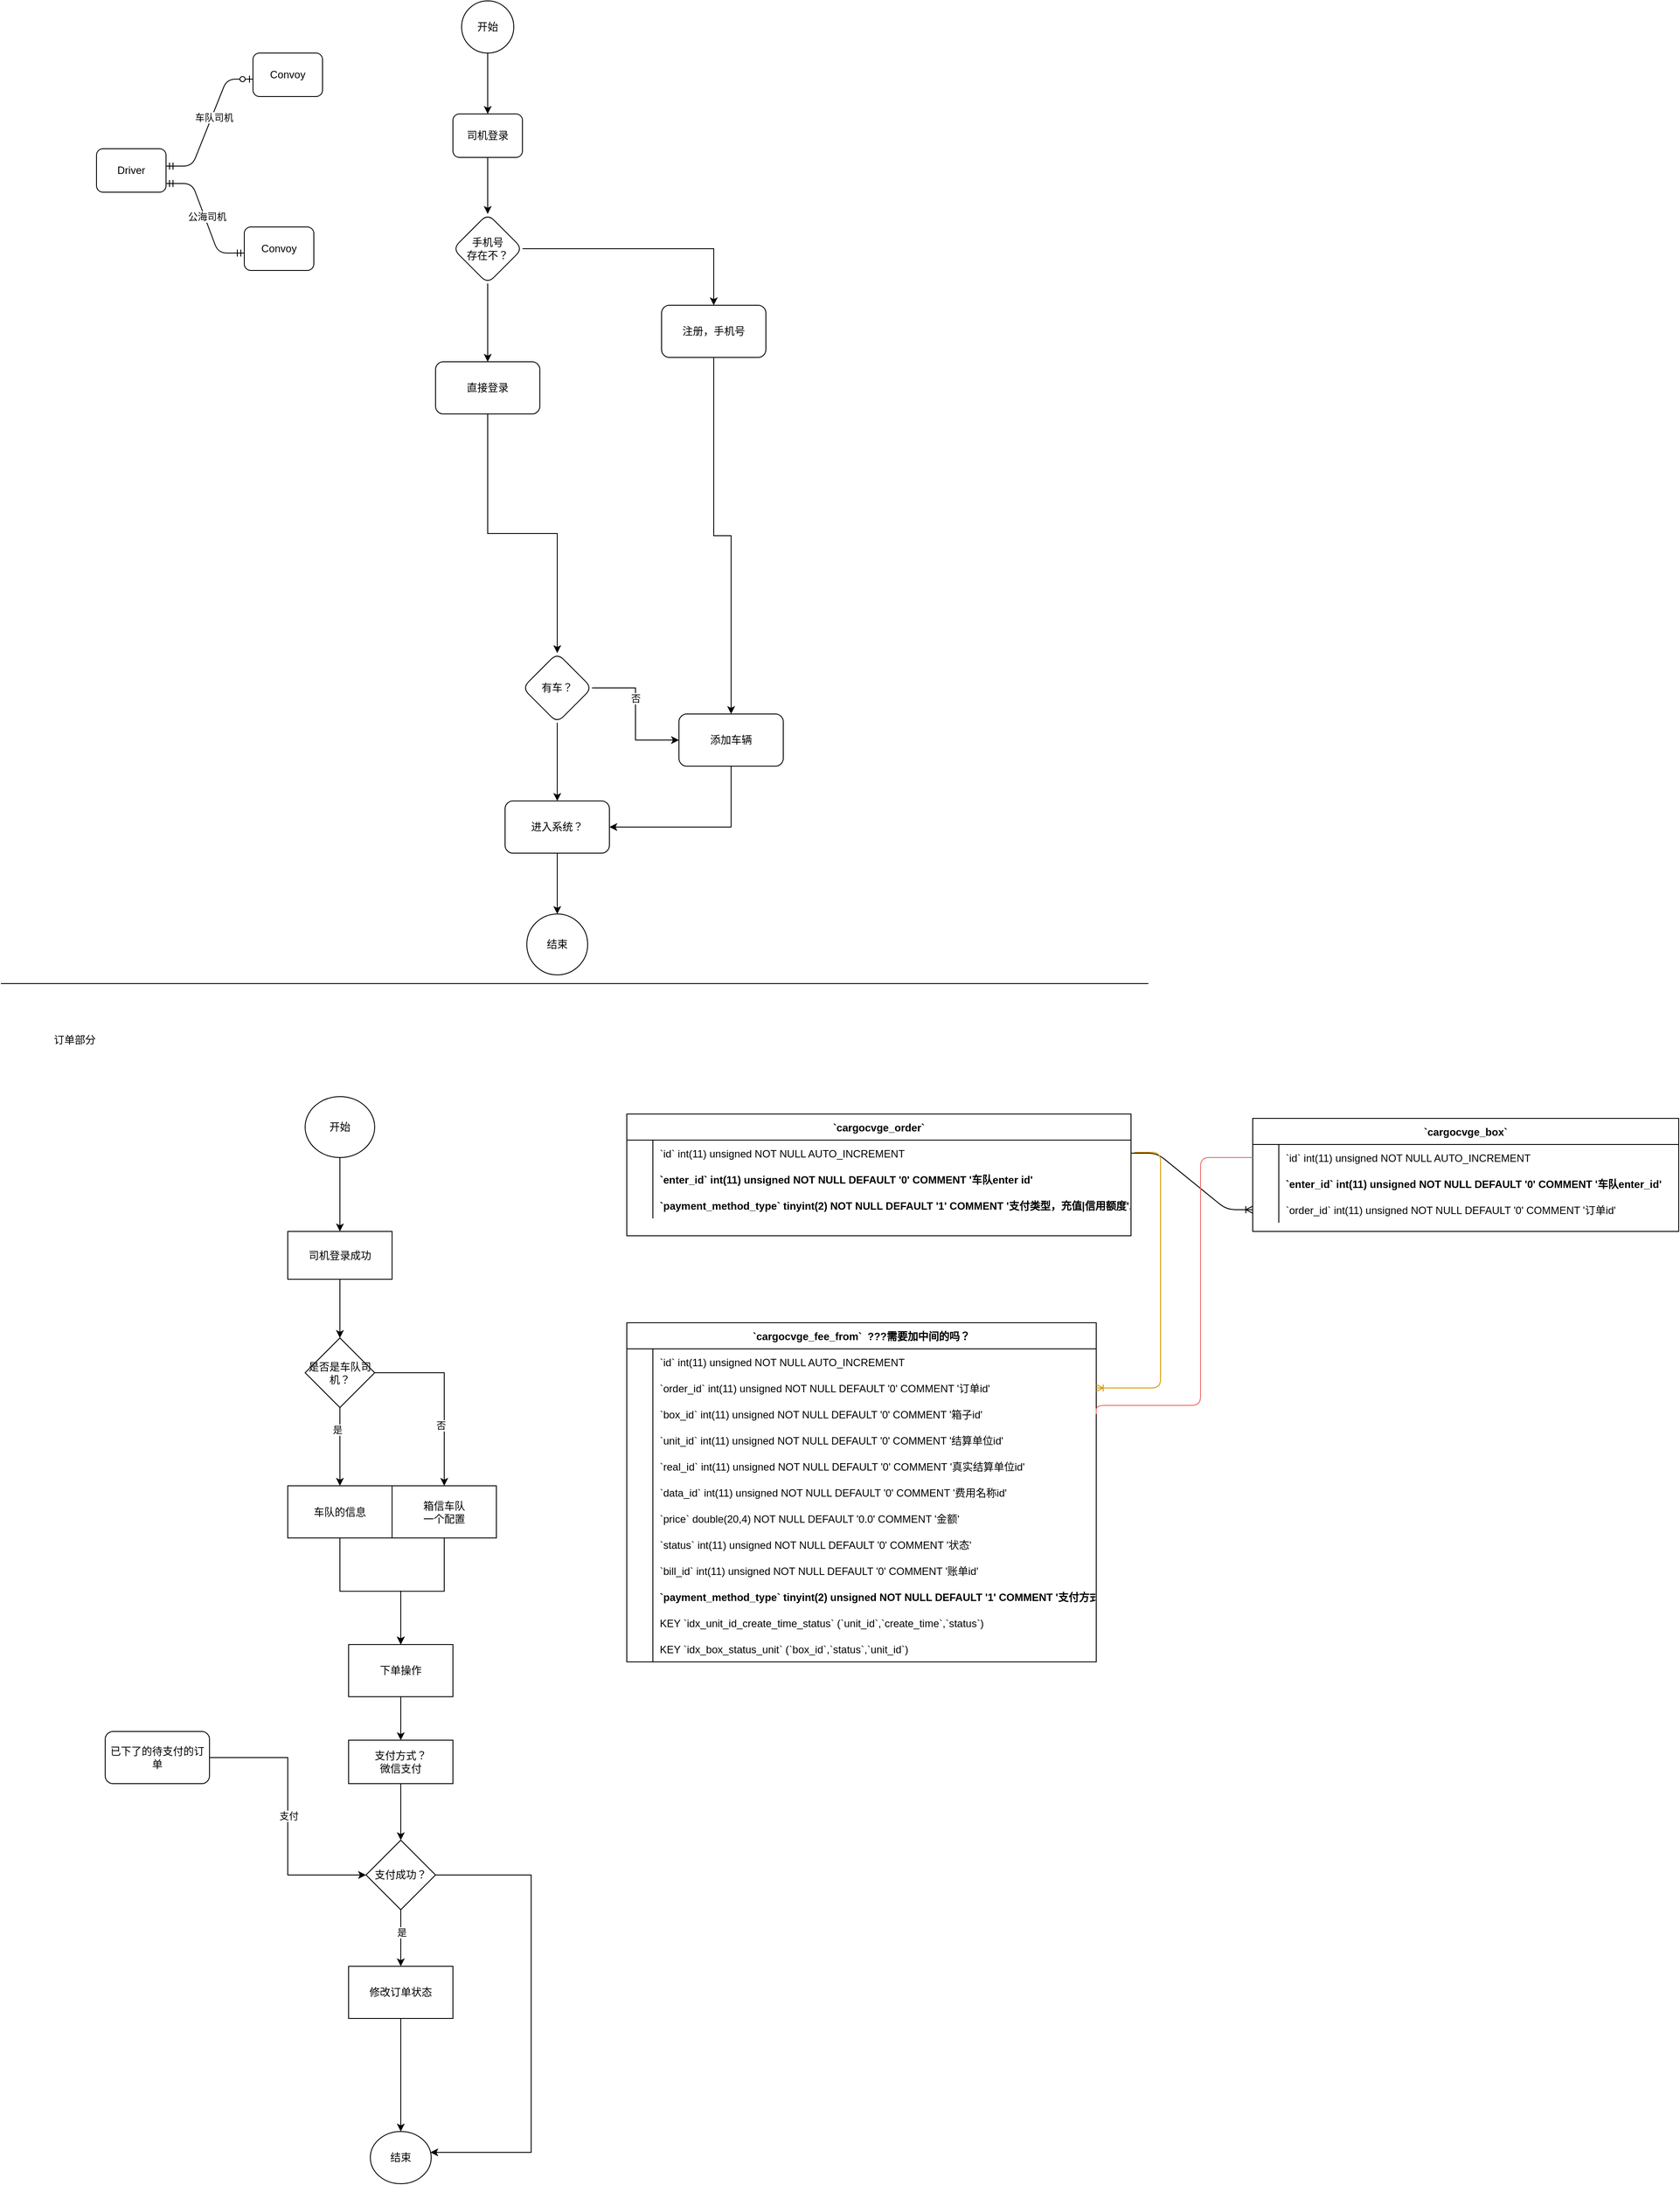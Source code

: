 <mxfile version="14.6.11" type="github">
  <diagram id="6CkrAAGylQR2G6XSMfIu" name="第 1 页">
    <mxGraphModel dx="1881" dy="820" grid="1" gridSize="10" guides="1" tooltips="1" connect="1" arrows="1" fold="1" page="1" pageScale="1" pageWidth="827" pageHeight="1169" math="0" shadow="0">
      <root>
        <mxCell id="0" />
        <mxCell id="1" parent="0" />
        <mxCell id="uRQpyjv6LIRqwJX738AH-2" value="Driver" style="rounded=1;whiteSpace=wrap;html=1;" vertex="1" parent="1">
          <mxGeometry x="140" y="250" width="80" height="50" as="geometry" />
        </mxCell>
        <mxCell id="uRQpyjv6LIRqwJX738AH-3" value="Convoy" style="rounded=1;whiteSpace=wrap;html=1;" vertex="1" parent="1">
          <mxGeometry x="320" y="140" width="80" height="50" as="geometry" />
        </mxCell>
        <mxCell id="uRQpyjv6LIRqwJX738AH-5" value="Convoy" style="rounded=1;whiteSpace=wrap;html=1;" vertex="1" parent="1">
          <mxGeometry x="310" y="340" width="80" height="50" as="geometry" />
        </mxCell>
        <mxCell id="uRQpyjv6LIRqwJX738AH-9" value="" style="edgeStyle=entityRelationEdgeStyle;fontSize=12;html=1;endArrow=ERmandOne;startArrow=ERmandOne;" edge="1" parent="1">
          <mxGeometry width="100" height="100" relative="1" as="geometry">
            <mxPoint x="220" y="290" as="sourcePoint" />
            <mxPoint x="310" y="370" as="targetPoint" />
          </mxGeometry>
        </mxCell>
        <mxCell id="uRQpyjv6LIRqwJX738AH-12" value="公海司机" style="edgeLabel;html=1;align=center;verticalAlign=middle;resizable=0;points=[];" vertex="1" connectable="0" parent="uRQpyjv6LIRqwJX738AH-9">
          <mxGeometry x="-0.016" y="3" relative="1" as="geometry">
            <mxPoint x="-1" as="offset" />
          </mxGeometry>
        </mxCell>
        <mxCell id="uRQpyjv6LIRqwJX738AH-10" value="" style="edgeStyle=entityRelationEdgeStyle;fontSize=12;html=1;endArrow=ERzeroToOne;startArrow=ERmandOne;" edge="1" parent="1">
          <mxGeometry width="100" height="100" relative="1" as="geometry">
            <mxPoint x="220" y="270" as="sourcePoint" />
            <mxPoint x="320" y="170" as="targetPoint" />
          </mxGeometry>
        </mxCell>
        <mxCell id="uRQpyjv6LIRqwJX738AH-11" value="车队司机" style="edgeLabel;html=1;align=center;verticalAlign=middle;resizable=0;points=[];" vertex="1" connectable="0" parent="uRQpyjv6LIRqwJX738AH-10">
          <mxGeometry x="0.089" y="-2" relative="1" as="geometry">
            <mxPoint as="offset" />
          </mxGeometry>
        </mxCell>
        <mxCell id="uRQpyjv6LIRqwJX738AH-17" style="edgeStyle=orthogonalEdgeStyle;rounded=0;orthogonalLoop=1;jettySize=auto;html=1;exitX=0.5;exitY=1;exitDx=0;exitDy=0;entryX=0.5;entryY=0;entryDx=0;entryDy=0;" edge="1" parent="1" source="uRQpyjv6LIRqwJX738AH-15" target="uRQpyjv6LIRqwJX738AH-16">
          <mxGeometry relative="1" as="geometry" />
        </mxCell>
        <mxCell id="uRQpyjv6LIRqwJX738AH-15" value="开始" style="ellipse;whiteSpace=wrap;html=1;" vertex="1" parent="1">
          <mxGeometry x="560" y="80" width="60" height="60" as="geometry" />
        </mxCell>
        <mxCell id="uRQpyjv6LIRqwJX738AH-19" value="" style="edgeStyle=orthogonalEdgeStyle;rounded=0;orthogonalLoop=1;jettySize=auto;html=1;" edge="1" parent="1" source="uRQpyjv6LIRqwJX738AH-16" target="uRQpyjv6LIRqwJX738AH-18">
          <mxGeometry relative="1" as="geometry" />
        </mxCell>
        <mxCell id="uRQpyjv6LIRqwJX738AH-16" value="司机登录" style="rounded=1;whiteSpace=wrap;html=1;" vertex="1" parent="1">
          <mxGeometry x="550" y="210" width="80" height="50" as="geometry" />
        </mxCell>
        <mxCell id="uRQpyjv6LIRqwJX738AH-21" value="" style="edgeStyle=orthogonalEdgeStyle;rounded=0;orthogonalLoop=1;jettySize=auto;html=1;" edge="1" parent="1" source="uRQpyjv6LIRqwJX738AH-18" target="uRQpyjv6LIRqwJX738AH-20">
          <mxGeometry relative="1" as="geometry" />
        </mxCell>
        <mxCell id="uRQpyjv6LIRqwJX738AH-23" value="" style="edgeStyle=orthogonalEdgeStyle;rounded=0;orthogonalLoop=1;jettySize=auto;html=1;" edge="1" parent="1" source="uRQpyjv6LIRqwJX738AH-18" target="uRQpyjv6LIRqwJX738AH-22">
          <mxGeometry relative="1" as="geometry" />
        </mxCell>
        <mxCell id="uRQpyjv6LIRqwJX738AH-18" value="手机号&lt;br&gt;存在不？" style="rhombus;whiteSpace=wrap;html=1;rounded=1;" vertex="1" parent="1">
          <mxGeometry x="550" y="325" width="80" height="80" as="geometry" />
        </mxCell>
        <mxCell id="uRQpyjv6LIRqwJX738AH-47" style="edgeStyle=orthogonalEdgeStyle;rounded=0;orthogonalLoop=1;jettySize=auto;html=1;exitX=0.5;exitY=1;exitDx=0;exitDy=0;" edge="1" parent="1" source="uRQpyjv6LIRqwJX738AH-20" target="uRQpyjv6LIRqwJX738AH-31">
          <mxGeometry relative="1" as="geometry" />
        </mxCell>
        <mxCell id="uRQpyjv6LIRqwJX738AH-20" value="直接登录" style="whiteSpace=wrap;html=1;rounded=1;" vertex="1" parent="1">
          <mxGeometry x="530" y="495" width="120" height="60" as="geometry" />
        </mxCell>
        <mxCell id="uRQpyjv6LIRqwJX738AH-48" style="edgeStyle=orthogonalEdgeStyle;rounded=0;orthogonalLoop=1;jettySize=auto;html=1;entryX=0.5;entryY=0;entryDx=0;entryDy=0;" edge="1" parent="1" source="uRQpyjv6LIRqwJX738AH-22" target="uRQpyjv6LIRqwJX738AH-34">
          <mxGeometry relative="1" as="geometry" />
        </mxCell>
        <mxCell id="uRQpyjv6LIRqwJX738AH-22" value="注册，手机号" style="whiteSpace=wrap;html=1;rounded=1;" vertex="1" parent="1">
          <mxGeometry x="790" y="430" width="120" height="60" as="geometry" />
        </mxCell>
        <mxCell id="uRQpyjv6LIRqwJX738AH-35" value="" style="edgeStyle=orthogonalEdgeStyle;rounded=0;orthogonalLoop=1;jettySize=auto;html=1;" edge="1" parent="1" source="uRQpyjv6LIRqwJX738AH-31" target="uRQpyjv6LIRqwJX738AH-34">
          <mxGeometry relative="1" as="geometry" />
        </mxCell>
        <mxCell id="uRQpyjv6LIRqwJX738AH-36" value="否" style="edgeLabel;html=1;align=center;verticalAlign=middle;resizable=0;points=[];" vertex="1" connectable="0" parent="uRQpyjv6LIRqwJX738AH-35">
          <mxGeometry x="-0.233" relative="1" as="geometry">
            <mxPoint as="offset" />
          </mxGeometry>
        </mxCell>
        <mxCell id="uRQpyjv6LIRqwJX738AH-38" value="" style="edgeStyle=orthogonalEdgeStyle;rounded=0;orthogonalLoop=1;jettySize=auto;html=1;" edge="1" parent="1" source="uRQpyjv6LIRqwJX738AH-31" target="uRQpyjv6LIRqwJX738AH-37">
          <mxGeometry relative="1" as="geometry" />
        </mxCell>
        <mxCell id="uRQpyjv6LIRqwJX738AH-31" value="有车？" style="rhombus;whiteSpace=wrap;html=1;rounded=1;" vertex="1" parent="1">
          <mxGeometry x="630" y="830" width="80" height="80" as="geometry" />
        </mxCell>
        <mxCell id="uRQpyjv6LIRqwJX738AH-39" style="edgeStyle=orthogonalEdgeStyle;rounded=0;orthogonalLoop=1;jettySize=auto;html=1;exitX=0.5;exitY=1;exitDx=0;exitDy=0;entryX=1;entryY=0.5;entryDx=0;entryDy=0;" edge="1" parent="1" source="uRQpyjv6LIRqwJX738AH-34" target="uRQpyjv6LIRqwJX738AH-37">
          <mxGeometry relative="1" as="geometry" />
        </mxCell>
        <mxCell id="uRQpyjv6LIRqwJX738AH-34" value="添加车辆" style="whiteSpace=wrap;html=1;rounded=1;" vertex="1" parent="1">
          <mxGeometry x="810" y="900" width="120" height="60" as="geometry" />
        </mxCell>
        <mxCell id="uRQpyjv6LIRqwJX738AH-41" value="" style="edgeStyle=orthogonalEdgeStyle;rounded=0;orthogonalLoop=1;jettySize=auto;html=1;" edge="1" parent="1" source="uRQpyjv6LIRqwJX738AH-37" target="uRQpyjv6LIRqwJX738AH-40">
          <mxGeometry relative="1" as="geometry" />
        </mxCell>
        <mxCell id="uRQpyjv6LIRqwJX738AH-37" value="进入系统？" style="whiteSpace=wrap;html=1;rounded=1;" vertex="1" parent="1">
          <mxGeometry x="610" y="1000" width="120" height="60" as="geometry" />
        </mxCell>
        <mxCell id="uRQpyjv6LIRqwJX738AH-40" value="结束" style="ellipse;whiteSpace=wrap;html=1;rounded=1;" vertex="1" parent="1">
          <mxGeometry x="635" y="1130" width="70" height="70" as="geometry" />
        </mxCell>
        <mxCell id="uRQpyjv6LIRqwJX738AH-49" value="" style="endArrow=none;html=1;" edge="1" parent="1">
          <mxGeometry width="50" height="50" relative="1" as="geometry">
            <mxPoint x="30" y="1210" as="sourcePoint" />
            <mxPoint x="1350" y="1210" as="targetPoint" />
          </mxGeometry>
        </mxCell>
        <mxCell id="uRQpyjv6LIRqwJX738AH-51" value="订单部分" style="text;html=1;strokeColor=none;fillColor=none;align=center;verticalAlign=middle;whiteSpace=wrap;rounded=0;" vertex="1" parent="1">
          <mxGeometry x="80" y="1260" width="70" height="30" as="geometry" />
        </mxCell>
        <mxCell id="uRQpyjv6LIRqwJX738AH-54" value="" style="edgeStyle=orthogonalEdgeStyle;rounded=0;orthogonalLoop=1;jettySize=auto;html=1;" edge="1" parent="1" source="uRQpyjv6LIRqwJX738AH-52" target="uRQpyjv6LIRqwJX738AH-53">
          <mxGeometry relative="1" as="geometry" />
        </mxCell>
        <mxCell id="uRQpyjv6LIRqwJX738AH-52" value="开始" style="ellipse;whiteSpace=wrap;html=1;" vertex="1" parent="1">
          <mxGeometry x="380" y="1340" width="80" height="70" as="geometry" />
        </mxCell>
        <mxCell id="uRQpyjv6LIRqwJX738AH-56" value="" style="edgeStyle=orthogonalEdgeStyle;rounded=0;orthogonalLoop=1;jettySize=auto;html=1;" edge="1" parent="1" source="uRQpyjv6LIRqwJX738AH-53" target="uRQpyjv6LIRqwJX738AH-55">
          <mxGeometry relative="1" as="geometry" />
        </mxCell>
        <mxCell id="uRQpyjv6LIRqwJX738AH-53" value="司机登录成功" style="whiteSpace=wrap;html=1;" vertex="1" parent="1">
          <mxGeometry x="360" y="1495" width="120" height="55" as="geometry" />
        </mxCell>
        <mxCell id="uRQpyjv6LIRqwJX738AH-58" value="" style="edgeStyle=orthogonalEdgeStyle;rounded=0;orthogonalLoop=1;jettySize=auto;html=1;" edge="1" parent="1" source="uRQpyjv6LIRqwJX738AH-55" target="uRQpyjv6LIRqwJX738AH-57">
          <mxGeometry relative="1" as="geometry" />
        </mxCell>
        <mxCell id="uRQpyjv6LIRqwJX738AH-61" value="是" style="edgeLabel;html=1;align=center;verticalAlign=middle;resizable=0;points=[];" vertex="1" connectable="0" parent="uRQpyjv6LIRqwJX738AH-58">
          <mxGeometry x="-0.456" y="-3" relative="1" as="geometry">
            <mxPoint y="1" as="offset" />
          </mxGeometry>
        </mxCell>
        <mxCell id="uRQpyjv6LIRqwJX738AH-60" style="edgeStyle=orthogonalEdgeStyle;rounded=0;orthogonalLoop=1;jettySize=auto;html=1;exitX=1;exitY=0.5;exitDx=0;exitDy=0;entryX=0.5;entryY=0;entryDx=0;entryDy=0;" edge="1" parent="1" source="uRQpyjv6LIRqwJX738AH-55" target="uRQpyjv6LIRqwJX738AH-59">
          <mxGeometry relative="1" as="geometry" />
        </mxCell>
        <mxCell id="uRQpyjv6LIRqwJX738AH-62" value="否" style="edgeLabel;html=1;align=center;verticalAlign=middle;resizable=0;points=[];" vertex="1" connectable="0" parent="uRQpyjv6LIRqwJX738AH-60">
          <mxGeometry x="0.338" y="-4" relative="1" as="geometry">
            <mxPoint as="offset" />
          </mxGeometry>
        </mxCell>
        <mxCell id="uRQpyjv6LIRqwJX738AH-55" value="是否是车队司机？" style="rhombus;whiteSpace=wrap;html=1;" vertex="1" parent="1">
          <mxGeometry x="380" y="1617.5" width="80" height="80" as="geometry" />
        </mxCell>
        <mxCell id="uRQpyjv6LIRqwJX738AH-64" value="" style="edgeStyle=orthogonalEdgeStyle;rounded=0;orthogonalLoop=1;jettySize=auto;html=1;" edge="1" parent="1" source="uRQpyjv6LIRqwJX738AH-57" target="uRQpyjv6LIRqwJX738AH-63">
          <mxGeometry relative="1" as="geometry" />
        </mxCell>
        <mxCell id="uRQpyjv6LIRqwJX738AH-57" value="车队的信息" style="whiteSpace=wrap;html=1;" vertex="1" parent="1">
          <mxGeometry x="360" y="1787.5" width="120" height="60" as="geometry" />
        </mxCell>
        <mxCell id="uRQpyjv6LIRqwJX738AH-65" style="edgeStyle=orthogonalEdgeStyle;rounded=0;orthogonalLoop=1;jettySize=auto;html=1;exitX=0.5;exitY=1;exitDx=0;exitDy=0;" edge="1" parent="1" source="uRQpyjv6LIRqwJX738AH-59" target="uRQpyjv6LIRqwJX738AH-63">
          <mxGeometry relative="1" as="geometry" />
        </mxCell>
        <mxCell id="uRQpyjv6LIRqwJX738AH-59" value="箱信车队&lt;br&gt;一个配置" style="whiteSpace=wrap;html=1;" vertex="1" parent="1">
          <mxGeometry x="480" y="1787.5" width="120" height="60" as="geometry" />
        </mxCell>
        <mxCell id="uRQpyjv6LIRqwJX738AH-67" value="" style="edgeStyle=orthogonalEdgeStyle;rounded=0;orthogonalLoop=1;jettySize=auto;html=1;" edge="1" parent="1" source="uRQpyjv6LIRqwJX738AH-63" target="uRQpyjv6LIRqwJX738AH-66">
          <mxGeometry relative="1" as="geometry" />
        </mxCell>
        <mxCell id="uRQpyjv6LIRqwJX738AH-63" value="下单操作" style="whiteSpace=wrap;html=1;" vertex="1" parent="1">
          <mxGeometry x="430" y="1970" width="120" height="60" as="geometry" />
        </mxCell>
        <mxCell id="uRQpyjv6LIRqwJX738AH-72" value="" style="edgeStyle=orthogonalEdgeStyle;rounded=0;orthogonalLoop=1;jettySize=auto;html=1;" edge="1" parent="1" source="uRQpyjv6LIRqwJX738AH-66" target="uRQpyjv6LIRqwJX738AH-71">
          <mxGeometry relative="1" as="geometry" />
        </mxCell>
        <mxCell id="uRQpyjv6LIRqwJX738AH-66" value="支付方式？&lt;br&gt;微信支付" style="whiteSpace=wrap;html=1;" vertex="1" parent="1">
          <mxGeometry x="430" y="2080" width="120" height="50" as="geometry" />
        </mxCell>
        <mxCell id="uRQpyjv6LIRqwJX738AH-77" value="" style="edgeStyle=orthogonalEdgeStyle;rounded=0;orthogonalLoop=1;jettySize=auto;html=1;" edge="1" parent="1" source="uRQpyjv6LIRqwJX738AH-68" target="uRQpyjv6LIRqwJX738AH-76">
          <mxGeometry relative="1" as="geometry" />
        </mxCell>
        <mxCell id="uRQpyjv6LIRqwJX738AH-68" value="修改订单状态" style="whiteSpace=wrap;html=1;" vertex="1" parent="1">
          <mxGeometry x="430" y="2340" width="120" height="60" as="geometry" />
        </mxCell>
        <mxCell id="uRQpyjv6LIRqwJX738AH-73" style="edgeStyle=orthogonalEdgeStyle;rounded=0;orthogonalLoop=1;jettySize=auto;html=1;exitX=0.5;exitY=1;exitDx=0;exitDy=0;" edge="1" parent="1" source="uRQpyjv6LIRqwJX738AH-71" target="uRQpyjv6LIRqwJX738AH-68">
          <mxGeometry relative="1" as="geometry" />
        </mxCell>
        <mxCell id="uRQpyjv6LIRqwJX738AH-74" value="是" style="edgeLabel;html=1;align=center;verticalAlign=middle;resizable=0;points=[];" vertex="1" connectable="0" parent="uRQpyjv6LIRqwJX738AH-73">
          <mxGeometry x="-0.2" y="1" relative="1" as="geometry">
            <mxPoint as="offset" />
          </mxGeometry>
        </mxCell>
        <mxCell id="uRQpyjv6LIRqwJX738AH-75" style="edgeStyle=orthogonalEdgeStyle;rounded=0;orthogonalLoop=1;jettySize=auto;html=1;exitX=1;exitY=0.5;exitDx=0;exitDy=0;entryX=0.986;entryY=0.4;entryDx=0;entryDy=0;entryPerimeter=0;" edge="1" parent="1" source="uRQpyjv6LIRqwJX738AH-71" target="uRQpyjv6LIRqwJX738AH-76">
          <mxGeometry relative="1" as="geometry">
            <mxPoint x="700" y="2490" as="targetPoint" />
            <Array as="points">
              <mxPoint x="640" y="2235" />
              <mxPoint x="640" y="2554" />
            </Array>
          </mxGeometry>
        </mxCell>
        <mxCell id="uRQpyjv6LIRqwJX738AH-71" value="支付成功？" style="rhombus;whiteSpace=wrap;html=1;" vertex="1" parent="1">
          <mxGeometry x="450" y="2195" width="80" height="80" as="geometry" />
        </mxCell>
        <mxCell id="uRQpyjv6LIRqwJX738AH-76" value="结束" style="ellipse;whiteSpace=wrap;html=1;" vertex="1" parent="1">
          <mxGeometry x="455" y="2530" width="70" height="60" as="geometry" />
        </mxCell>
        <mxCell id="uRQpyjv6LIRqwJX738AH-79" style="edgeStyle=orthogonalEdgeStyle;rounded=0;orthogonalLoop=1;jettySize=auto;html=1;entryX=0;entryY=0.5;entryDx=0;entryDy=0;" edge="1" parent="1" source="uRQpyjv6LIRqwJX738AH-78" target="uRQpyjv6LIRqwJX738AH-71">
          <mxGeometry relative="1" as="geometry" />
        </mxCell>
        <mxCell id="uRQpyjv6LIRqwJX738AH-80" value="支付" style="edgeLabel;html=1;align=center;verticalAlign=middle;resizable=0;points=[];" vertex="1" connectable="0" parent="uRQpyjv6LIRqwJX738AH-79">
          <mxGeometry x="-0.003" y="1" relative="1" as="geometry">
            <mxPoint as="offset" />
          </mxGeometry>
        </mxCell>
        <mxCell id="uRQpyjv6LIRqwJX738AH-78" value="已下了的待支付的订单" style="rounded=1;whiteSpace=wrap;html=1;" vertex="1" parent="1">
          <mxGeometry x="150" y="2070" width="120" height="60" as="geometry" />
        </mxCell>
        <mxCell id="uRQpyjv6LIRqwJX738AH-81" value="`cargocvge_order`" style="shape=table;startSize=30;container=1;collapsible=1;childLayout=tableLayout;fixedRows=1;rowLines=0;fontStyle=1;align=center;resizeLast=1;" vertex="1" parent="1">
          <mxGeometry x="750" y="1360" width="580" height="140" as="geometry" />
        </mxCell>
        <mxCell id="uRQpyjv6LIRqwJX738AH-82" value="" style="shape=partialRectangle;collapsible=0;dropTarget=0;pointerEvents=0;fillColor=none;points=[[0,0.5],[1,0.5]];portConstraint=eastwest;top=0;left=0;right=0;bottom=0;" vertex="1" parent="uRQpyjv6LIRqwJX738AH-81">
          <mxGeometry y="30" width="580" height="30" as="geometry" />
        </mxCell>
        <mxCell id="uRQpyjv6LIRqwJX738AH-83" value="" style="shape=partialRectangle;overflow=hidden;connectable=0;fillColor=none;top=0;left=0;bottom=0;right=0;" vertex="1" parent="uRQpyjv6LIRqwJX738AH-82">
          <mxGeometry width="30" height="30" as="geometry" />
        </mxCell>
        <mxCell id="uRQpyjv6LIRqwJX738AH-84" value="`id` int(11) unsigned NOT NULL AUTO_INCREMENT" style="shape=partialRectangle;overflow=hidden;connectable=0;fillColor=none;top=0;left=0;bottom=0;right=0;align=left;spacingLeft=6;" vertex="1" parent="uRQpyjv6LIRqwJX738AH-82">
          <mxGeometry x="30" width="550" height="30" as="geometry" />
        </mxCell>
        <mxCell id="uRQpyjv6LIRqwJX738AH-85" value="" style="shape=partialRectangle;collapsible=0;dropTarget=0;pointerEvents=0;fillColor=none;points=[[0,0.5],[1,0.5]];portConstraint=eastwest;top=0;left=0;right=0;bottom=0;" vertex="1" parent="uRQpyjv6LIRqwJX738AH-81">
          <mxGeometry y="60" width="580" height="30" as="geometry" />
        </mxCell>
        <mxCell id="uRQpyjv6LIRqwJX738AH-86" value="" style="shape=partialRectangle;overflow=hidden;connectable=0;fillColor=none;top=0;left=0;bottom=0;right=0;" vertex="1" parent="uRQpyjv6LIRqwJX738AH-85">
          <mxGeometry width="30" height="30" as="geometry" />
        </mxCell>
        <mxCell id="uRQpyjv6LIRqwJX738AH-87" value="`enter_id` int(11) unsigned NOT NULL DEFAULT &#39;0&#39; COMMENT &#39;车队enter id&#39;" style="shape=partialRectangle;overflow=hidden;connectable=0;fillColor=none;top=0;left=0;bottom=0;right=0;align=left;spacingLeft=6;fontStyle=1" vertex="1" parent="uRQpyjv6LIRqwJX738AH-85">
          <mxGeometry x="30" width="550" height="30" as="geometry" />
        </mxCell>
        <mxCell id="uRQpyjv6LIRqwJX738AH-176" style="shape=partialRectangle;collapsible=0;dropTarget=0;pointerEvents=0;fillColor=none;points=[[0,0.5],[1,0.5]];portConstraint=eastwest;top=0;left=0;right=0;bottom=0;" vertex="1" parent="uRQpyjv6LIRqwJX738AH-81">
          <mxGeometry y="90" width="580" height="30" as="geometry" />
        </mxCell>
        <mxCell id="uRQpyjv6LIRqwJX738AH-177" style="shape=partialRectangle;overflow=hidden;connectable=0;fillColor=none;top=0;left=0;bottom=0;right=0;" vertex="1" parent="uRQpyjv6LIRqwJX738AH-176">
          <mxGeometry width="30" height="30" as="geometry" />
        </mxCell>
        <mxCell id="uRQpyjv6LIRqwJX738AH-178" value="`payment_method_type` tinyint(2) NOT NULL DEFAULT &#39;1&#39; COMMENT &#39;支付类型，充值|信用额度&#39;," style="shape=partialRectangle;overflow=hidden;connectable=0;fillColor=none;top=0;left=0;bottom=0;right=0;align=left;spacingLeft=6;fontStyle=1" vertex="1" parent="uRQpyjv6LIRqwJX738AH-176">
          <mxGeometry x="30" width="550" height="30" as="geometry" />
        </mxCell>
        <mxCell id="uRQpyjv6LIRqwJX738AH-166" value="`cargocvge_box`" style="shape=table;startSize=30;container=1;collapsible=1;childLayout=tableLayout;fixedRows=1;rowLines=0;fontStyle=1;align=center;resizeLast=1;" vertex="1" parent="1">
          <mxGeometry x="1470" y="1365" width="490" height="130" as="geometry" />
        </mxCell>
        <mxCell id="uRQpyjv6LIRqwJX738AH-167" value="" style="shape=partialRectangle;collapsible=0;dropTarget=0;pointerEvents=0;fillColor=none;points=[[0,0.5],[1,0.5]];portConstraint=eastwest;top=0;left=0;right=0;bottom=0;" vertex="1" parent="uRQpyjv6LIRqwJX738AH-166">
          <mxGeometry y="30" width="490" height="30" as="geometry" />
        </mxCell>
        <mxCell id="uRQpyjv6LIRqwJX738AH-168" value="" style="shape=partialRectangle;overflow=hidden;connectable=0;fillColor=none;top=0;left=0;bottom=0;right=0;" vertex="1" parent="uRQpyjv6LIRqwJX738AH-167">
          <mxGeometry width="30" height="30" as="geometry" />
        </mxCell>
        <mxCell id="uRQpyjv6LIRqwJX738AH-169" value="`id` int(11) unsigned NOT NULL AUTO_INCREMENT" style="shape=partialRectangle;overflow=hidden;connectable=0;fillColor=none;top=0;left=0;bottom=0;right=0;align=left;spacingLeft=6;" vertex="1" parent="uRQpyjv6LIRqwJX738AH-167">
          <mxGeometry x="30" width="460" height="30" as="geometry" />
        </mxCell>
        <mxCell id="uRQpyjv6LIRqwJX738AH-170" value="" style="shape=partialRectangle;collapsible=0;dropTarget=0;pointerEvents=0;fillColor=none;points=[[0,0.5],[1,0.5]];portConstraint=eastwest;top=0;left=0;right=0;bottom=0;" vertex="1" parent="uRQpyjv6LIRqwJX738AH-166">
          <mxGeometry y="60" width="490" height="30" as="geometry" />
        </mxCell>
        <mxCell id="uRQpyjv6LIRqwJX738AH-171" value="" style="shape=partialRectangle;overflow=hidden;connectable=0;fillColor=none;top=0;left=0;bottom=0;right=0;" vertex="1" parent="uRQpyjv6LIRqwJX738AH-170">
          <mxGeometry width="30" height="30" as="geometry" />
        </mxCell>
        <mxCell id="uRQpyjv6LIRqwJX738AH-172" value="`enter_id` int(11) unsigned NOT NULL DEFAULT &#39;0&#39; COMMENT &#39;车队enter_id&#39;" style="shape=partialRectangle;overflow=hidden;connectable=0;fillColor=none;top=0;left=0;bottom=0;right=0;align=left;spacingLeft=6;fontStyle=1" vertex="1" parent="uRQpyjv6LIRqwJX738AH-170">
          <mxGeometry x="30" width="460" height="30" as="geometry" />
        </mxCell>
        <mxCell id="uRQpyjv6LIRqwJX738AH-173" value="" style="shape=partialRectangle;collapsible=0;dropTarget=0;pointerEvents=0;fillColor=none;points=[[0,0.5],[1,0.5]];portConstraint=eastwest;top=0;left=0;right=0;bottom=0;" vertex="1" parent="uRQpyjv6LIRqwJX738AH-166">
          <mxGeometry y="90" width="490" height="30" as="geometry" />
        </mxCell>
        <mxCell id="uRQpyjv6LIRqwJX738AH-174" value="" style="shape=partialRectangle;overflow=hidden;connectable=0;fillColor=none;top=0;left=0;bottom=0;right=0;" vertex="1" parent="uRQpyjv6LIRqwJX738AH-173">
          <mxGeometry width="30" height="30" as="geometry" />
        </mxCell>
        <mxCell id="uRQpyjv6LIRqwJX738AH-175" value="`order_id` int(11) unsigned NOT NULL DEFAULT &#39;0&#39; COMMENT &#39;订单id&#39;" style="shape=partialRectangle;overflow=hidden;connectable=0;fillColor=none;top=0;left=0;bottom=0;right=0;align=left;spacingLeft=6;" vertex="1" parent="uRQpyjv6LIRqwJX738AH-173">
          <mxGeometry x="30" width="460" height="30" as="geometry" />
        </mxCell>
        <mxCell id="uRQpyjv6LIRqwJX738AH-189" value="`cargocvge_fee_from`  ???需要加中间的吗？" style="shape=table;startSize=30;container=1;collapsible=1;childLayout=tableLayout;fixedRows=1;rowLines=0;fontStyle=1;align=center;resizeLast=1;" vertex="1" parent="1">
          <mxGeometry x="750" y="1600" width="540" height="390" as="geometry" />
        </mxCell>
        <mxCell id="uRQpyjv6LIRqwJX738AH-190" value="" style="shape=partialRectangle;collapsible=0;dropTarget=0;pointerEvents=0;fillColor=none;points=[[0,0.5],[1,0.5]];portConstraint=eastwest;top=0;left=0;right=0;bottom=0;" vertex="1" parent="uRQpyjv6LIRqwJX738AH-189">
          <mxGeometry y="30" width="540" height="30" as="geometry" />
        </mxCell>
        <mxCell id="uRQpyjv6LIRqwJX738AH-191" value="" style="shape=partialRectangle;overflow=hidden;connectable=0;fillColor=none;top=0;left=0;bottom=0;right=0;" vertex="1" parent="uRQpyjv6LIRqwJX738AH-190">
          <mxGeometry width="30" height="30" as="geometry" />
        </mxCell>
        <mxCell id="uRQpyjv6LIRqwJX738AH-192" value="`id` int(11) unsigned NOT NULL AUTO_INCREMENT" style="shape=partialRectangle;overflow=hidden;connectable=0;fillColor=none;top=0;left=0;bottom=0;right=0;align=left;spacingLeft=6;" vertex="1" parent="uRQpyjv6LIRqwJX738AH-190">
          <mxGeometry x="30" width="510" height="30" as="geometry" />
        </mxCell>
        <mxCell id="uRQpyjv6LIRqwJX738AH-193" value="" style="shape=partialRectangle;collapsible=0;dropTarget=0;pointerEvents=0;fillColor=none;points=[[0,0.5],[1,0.5]];portConstraint=eastwest;top=0;left=0;right=0;bottom=0;" vertex="1" parent="uRQpyjv6LIRqwJX738AH-189">
          <mxGeometry y="60" width="540" height="30" as="geometry" />
        </mxCell>
        <mxCell id="uRQpyjv6LIRqwJX738AH-194" value="" style="shape=partialRectangle;overflow=hidden;connectable=0;fillColor=none;top=0;left=0;bottom=0;right=0;" vertex="1" parent="uRQpyjv6LIRqwJX738AH-193">
          <mxGeometry width="30" height="30" as="geometry" />
        </mxCell>
        <mxCell id="uRQpyjv6LIRqwJX738AH-195" value="`order_id` int(11) unsigned NOT NULL DEFAULT &#39;0&#39; COMMENT &#39;订单id&#39;" style="shape=partialRectangle;overflow=hidden;connectable=0;fillColor=none;top=0;left=0;bottom=0;right=0;align=left;spacingLeft=6;" vertex="1" parent="uRQpyjv6LIRqwJX738AH-193">
          <mxGeometry x="30" width="510" height="30" as="geometry" />
        </mxCell>
        <mxCell id="uRQpyjv6LIRqwJX738AH-196" value="" style="shape=partialRectangle;collapsible=0;dropTarget=0;pointerEvents=0;fillColor=none;points=[[0,0.5],[1,0.5]];portConstraint=eastwest;top=0;left=0;right=0;bottom=0;" vertex="1" parent="uRQpyjv6LIRqwJX738AH-189">
          <mxGeometry y="90" width="540" height="30" as="geometry" />
        </mxCell>
        <mxCell id="uRQpyjv6LIRqwJX738AH-197" value="" style="shape=partialRectangle;overflow=hidden;connectable=0;fillColor=none;top=0;left=0;bottom=0;right=0;" vertex="1" parent="uRQpyjv6LIRqwJX738AH-196">
          <mxGeometry width="30" height="30" as="geometry" />
        </mxCell>
        <mxCell id="uRQpyjv6LIRqwJX738AH-198" value="`box_id` int(11) unsigned NOT NULL DEFAULT &#39;0&#39; COMMENT &#39;箱子id&#39;" style="shape=partialRectangle;overflow=hidden;connectable=0;fillColor=none;top=0;left=0;bottom=0;right=0;align=left;spacingLeft=6;" vertex="1" parent="uRQpyjv6LIRqwJX738AH-196">
          <mxGeometry x="30" width="510" height="30" as="geometry" />
        </mxCell>
        <mxCell id="uRQpyjv6LIRqwJX738AH-199" value="" style="shape=partialRectangle;collapsible=0;dropTarget=0;pointerEvents=0;fillColor=none;points=[[0,0.5],[1,0.5]];portConstraint=eastwest;top=0;left=0;right=0;bottom=0;" vertex="1" parent="uRQpyjv6LIRqwJX738AH-189">
          <mxGeometry y="120" width="540" height="30" as="geometry" />
        </mxCell>
        <mxCell id="uRQpyjv6LIRqwJX738AH-200" value="" style="shape=partialRectangle;overflow=hidden;connectable=0;fillColor=none;top=0;left=0;bottom=0;right=0;" vertex="1" parent="uRQpyjv6LIRqwJX738AH-199">
          <mxGeometry width="30" height="30" as="geometry" />
        </mxCell>
        <mxCell id="uRQpyjv6LIRqwJX738AH-201" value="`unit_id` int(11) unsigned NOT NULL DEFAULT &#39;0&#39; COMMENT &#39;结算单位id&#39;" style="shape=partialRectangle;overflow=hidden;connectable=0;fillColor=none;top=0;left=0;bottom=0;right=0;align=left;spacingLeft=6;" vertex="1" parent="uRQpyjv6LIRqwJX738AH-199">
          <mxGeometry x="30" width="510" height="30" as="geometry" />
        </mxCell>
        <mxCell id="uRQpyjv6LIRqwJX738AH-202" value="" style="shape=partialRectangle;collapsible=0;dropTarget=0;pointerEvents=0;fillColor=none;points=[[0,0.5],[1,0.5]];portConstraint=eastwest;top=0;left=0;right=0;bottom=0;" vertex="1" parent="uRQpyjv6LIRqwJX738AH-189">
          <mxGeometry y="150" width="540" height="30" as="geometry" />
        </mxCell>
        <mxCell id="uRQpyjv6LIRqwJX738AH-203" value="" style="shape=partialRectangle;overflow=hidden;connectable=0;fillColor=none;top=0;left=0;bottom=0;right=0;" vertex="1" parent="uRQpyjv6LIRqwJX738AH-202">
          <mxGeometry width="30" height="30" as="geometry" />
        </mxCell>
        <mxCell id="uRQpyjv6LIRqwJX738AH-204" value="`real_id` int(11) unsigned NOT NULL DEFAULT &#39;0&#39; COMMENT &#39;真实结算单位id&#39;" style="shape=partialRectangle;overflow=hidden;connectable=0;fillColor=none;top=0;left=0;bottom=0;right=0;align=left;spacingLeft=6;" vertex="1" parent="uRQpyjv6LIRqwJX738AH-202">
          <mxGeometry x="30" width="510" height="30" as="geometry" />
        </mxCell>
        <mxCell id="uRQpyjv6LIRqwJX738AH-205" value="" style="shape=partialRectangle;collapsible=0;dropTarget=0;pointerEvents=0;fillColor=none;points=[[0,0.5],[1,0.5]];portConstraint=eastwest;top=0;left=0;right=0;bottom=0;" vertex="1" parent="uRQpyjv6LIRqwJX738AH-189">
          <mxGeometry y="180" width="540" height="30" as="geometry" />
        </mxCell>
        <mxCell id="uRQpyjv6LIRqwJX738AH-206" value="" style="shape=partialRectangle;overflow=hidden;connectable=0;fillColor=none;top=0;left=0;bottom=0;right=0;" vertex="1" parent="uRQpyjv6LIRqwJX738AH-205">
          <mxGeometry width="30" height="30" as="geometry" />
        </mxCell>
        <mxCell id="uRQpyjv6LIRqwJX738AH-207" value="`data_id` int(11) unsigned NOT NULL DEFAULT &#39;0&#39; COMMENT &#39;费用名称id&#39;" style="shape=partialRectangle;overflow=hidden;connectable=0;fillColor=none;top=0;left=0;bottom=0;right=0;align=left;spacingLeft=6;" vertex="1" parent="uRQpyjv6LIRqwJX738AH-205">
          <mxGeometry x="30" width="510" height="30" as="geometry" />
        </mxCell>
        <mxCell id="uRQpyjv6LIRqwJX738AH-208" value="" style="shape=partialRectangle;collapsible=0;dropTarget=0;pointerEvents=0;fillColor=none;points=[[0,0.5],[1,0.5]];portConstraint=eastwest;top=0;left=0;right=0;bottom=0;" vertex="1" parent="uRQpyjv6LIRqwJX738AH-189">
          <mxGeometry y="210" width="540" height="30" as="geometry" />
        </mxCell>
        <mxCell id="uRQpyjv6LIRqwJX738AH-209" value="" style="shape=partialRectangle;overflow=hidden;connectable=0;fillColor=none;top=0;left=0;bottom=0;right=0;" vertex="1" parent="uRQpyjv6LIRqwJX738AH-208">
          <mxGeometry width="30" height="30" as="geometry" />
        </mxCell>
        <mxCell id="uRQpyjv6LIRqwJX738AH-210" value="`price` double(20,4) NOT NULL DEFAULT &#39;0.0&#39; COMMENT &#39;金额&#39;" style="shape=partialRectangle;overflow=hidden;connectable=0;fillColor=none;top=0;left=0;bottom=0;right=0;align=left;spacingLeft=6;" vertex="1" parent="uRQpyjv6LIRqwJX738AH-208">
          <mxGeometry x="30" width="510" height="30" as="geometry" />
        </mxCell>
        <mxCell id="uRQpyjv6LIRqwJX738AH-211" value="" style="shape=partialRectangle;collapsible=0;dropTarget=0;pointerEvents=0;fillColor=none;points=[[0,0.5],[1,0.5]];portConstraint=eastwest;top=0;left=0;right=0;bottom=0;" vertex="1" parent="uRQpyjv6LIRqwJX738AH-189">
          <mxGeometry y="240" width="540" height="30" as="geometry" />
        </mxCell>
        <mxCell id="uRQpyjv6LIRqwJX738AH-212" value="" style="shape=partialRectangle;overflow=hidden;connectable=0;fillColor=none;top=0;left=0;bottom=0;right=0;" vertex="1" parent="uRQpyjv6LIRqwJX738AH-211">
          <mxGeometry width="30" height="30" as="geometry" />
        </mxCell>
        <mxCell id="uRQpyjv6LIRqwJX738AH-213" value="`status` int(11) unsigned NOT NULL DEFAULT &#39;0&#39; COMMENT &#39;状态&#39;" style="shape=partialRectangle;overflow=hidden;connectable=0;fillColor=none;top=0;left=0;bottom=0;right=0;align=left;spacingLeft=6;" vertex="1" parent="uRQpyjv6LIRqwJX738AH-211">
          <mxGeometry x="30" width="510" height="30" as="geometry" />
        </mxCell>
        <mxCell id="uRQpyjv6LIRqwJX738AH-214" value="" style="shape=partialRectangle;collapsible=0;dropTarget=0;pointerEvents=0;fillColor=none;points=[[0,0.5],[1,0.5]];portConstraint=eastwest;top=0;left=0;right=0;bottom=0;" vertex="1" parent="uRQpyjv6LIRqwJX738AH-189">
          <mxGeometry y="270" width="540" height="30" as="geometry" />
        </mxCell>
        <mxCell id="uRQpyjv6LIRqwJX738AH-215" value="" style="shape=partialRectangle;overflow=hidden;connectable=0;fillColor=none;top=0;left=0;bottom=0;right=0;" vertex="1" parent="uRQpyjv6LIRqwJX738AH-214">
          <mxGeometry width="30" height="30" as="geometry" />
        </mxCell>
        <mxCell id="uRQpyjv6LIRqwJX738AH-216" value="`bill_id` int(11) unsigned NOT NULL DEFAULT &#39;0&#39; COMMENT &#39;账单id&#39;" style="shape=partialRectangle;overflow=hidden;connectable=0;fillColor=none;top=0;left=0;bottom=0;right=0;align=left;spacingLeft=6;" vertex="1" parent="uRQpyjv6LIRqwJX738AH-214">
          <mxGeometry x="30" width="510" height="30" as="geometry" />
        </mxCell>
        <mxCell id="uRQpyjv6LIRqwJX738AH-217" value="" style="shape=partialRectangle;collapsible=0;dropTarget=0;pointerEvents=0;fillColor=none;points=[[0,0.5],[1,0.5]];portConstraint=eastwest;top=0;left=0;right=0;bottom=0;" vertex="1" parent="uRQpyjv6LIRqwJX738AH-189">
          <mxGeometry y="300" width="540" height="30" as="geometry" />
        </mxCell>
        <mxCell id="uRQpyjv6LIRqwJX738AH-218" value="" style="shape=partialRectangle;overflow=hidden;connectable=0;fillColor=none;top=0;left=0;bottom=0;right=0;" vertex="1" parent="uRQpyjv6LIRqwJX738AH-217">
          <mxGeometry width="30" height="30" as="geometry" />
        </mxCell>
        <mxCell id="uRQpyjv6LIRqwJX738AH-219" value="`payment_method_type` tinyint(2) unsigned NOT NULL DEFAULT &#39;1&#39; COMMENT &#39;支付方式&#39;" style="shape=partialRectangle;overflow=hidden;connectable=0;fillColor=none;top=0;left=0;bottom=0;right=0;align=left;spacingLeft=6;fontStyle=1" vertex="1" parent="uRQpyjv6LIRqwJX738AH-217">
          <mxGeometry x="30" width="510" height="30" as="geometry" />
        </mxCell>
        <mxCell id="uRQpyjv6LIRqwJX738AH-220" value="" style="shape=partialRectangle;collapsible=0;dropTarget=0;pointerEvents=0;fillColor=none;points=[[0,0.5],[1,0.5]];portConstraint=eastwest;top=0;left=0;right=0;bottom=0;" vertex="1" parent="uRQpyjv6LIRqwJX738AH-189">
          <mxGeometry y="330" width="540" height="30" as="geometry" />
        </mxCell>
        <mxCell id="uRQpyjv6LIRqwJX738AH-221" value="" style="shape=partialRectangle;overflow=hidden;connectable=0;fillColor=none;top=0;left=0;bottom=0;right=0;" vertex="1" parent="uRQpyjv6LIRqwJX738AH-220">
          <mxGeometry width="30" height="30" as="geometry" />
        </mxCell>
        <mxCell id="uRQpyjv6LIRqwJX738AH-222" value="KEY `idx_unit_id_create_time_status` (`unit_id`,`create_time`,`status`)" style="shape=partialRectangle;overflow=hidden;connectable=0;fillColor=none;top=0;left=0;bottom=0;right=0;align=left;spacingLeft=6;" vertex="1" parent="uRQpyjv6LIRqwJX738AH-220">
          <mxGeometry x="30" width="510" height="30" as="geometry" />
        </mxCell>
        <mxCell id="uRQpyjv6LIRqwJX738AH-223" value="" style="shape=partialRectangle;collapsible=0;dropTarget=0;pointerEvents=0;fillColor=none;points=[[0,0.5],[1,0.5]];portConstraint=eastwest;top=0;left=0;right=0;bottom=0;" vertex="1" parent="uRQpyjv6LIRqwJX738AH-189">
          <mxGeometry y="360" width="540" height="30" as="geometry" />
        </mxCell>
        <mxCell id="uRQpyjv6LIRqwJX738AH-224" value="" style="shape=partialRectangle;overflow=hidden;connectable=0;fillColor=none;top=0;left=0;bottom=0;right=0;" vertex="1" parent="uRQpyjv6LIRqwJX738AH-223">
          <mxGeometry width="30" height="30" as="geometry" />
        </mxCell>
        <mxCell id="uRQpyjv6LIRqwJX738AH-225" value="KEY `idx_box_status_unit` (`box_id`,`status`,`unit_id`)" style="shape=partialRectangle;overflow=hidden;connectable=0;fillColor=none;top=0;left=0;bottom=0;right=0;align=left;spacingLeft=6;" vertex="1" parent="uRQpyjv6LIRqwJX738AH-223">
          <mxGeometry x="30" width="510" height="30" as="geometry" />
        </mxCell>
        <mxCell id="uRQpyjv6LIRqwJX738AH-227" value="" style="edgeStyle=entityRelationEdgeStyle;fontSize=12;html=1;endArrow=ERoneToMany;exitX=1;exitY=0.5;exitDx=0;exitDy=0;entryX=0;entryY=0.5;entryDx=0;entryDy=0;" edge="1" parent="1" source="uRQpyjv6LIRqwJX738AH-82" target="uRQpyjv6LIRqwJX738AH-173">
          <mxGeometry width="100" height="100" relative="1" as="geometry">
            <mxPoint x="1360" y="1660" as="sourcePoint" />
            <mxPoint x="1460" y="1560" as="targetPoint" />
          </mxGeometry>
        </mxCell>
        <mxCell id="uRQpyjv6LIRqwJX738AH-228" value="" style="edgeStyle=entityRelationEdgeStyle;fontSize=12;html=1;endArrow=ERoneToMany;exitX=1;exitY=0.5;exitDx=0;exitDy=0;entryX=1;entryY=0.5;entryDx=0;entryDy=0;fillColor=#ffe6cc;strokeColor=#d79b00;" edge="1" parent="1" target="uRQpyjv6LIRqwJX738AH-193">
          <mxGeometry width="100" height="100" relative="1" as="geometry">
            <mxPoint x="1334" y="1404" as="sourcePoint" />
            <mxPoint x="1284" y="1654" as="targetPoint" />
          </mxGeometry>
        </mxCell>
        <mxCell id="uRQpyjv6LIRqwJX738AH-229" style="edgeStyle=orthogonalEdgeStyle;rounded=1;orthogonalLoop=1;jettySize=auto;html=1;exitX=0;exitY=0.5;exitDx=0;exitDy=0;entryX=1;entryY=0.5;entryDx=0;entryDy=0;strokeColor=#EA6B66;endArrow=none;endFill=0;" edge="1" parent="1" source="uRQpyjv6LIRqwJX738AH-167" target="uRQpyjv6LIRqwJX738AH-196">
          <mxGeometry relative="1" as="geometry">
            <Array as="points">
              <mxPoint x="1410" y="1410" />
              <mxPoint x="1410" y="1695" />
            </Array>
          </mxGeometry>
        </mxCell>
      </root>
    </mxGraphModel>
  </diagram>
</mxfile>
